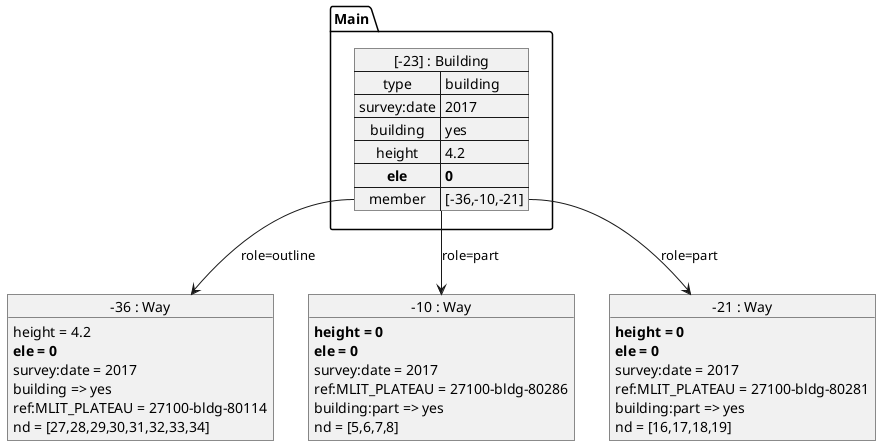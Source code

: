 ﻿@startuml
object "-36 : Way" as Way_36 {
  height = 4.2
  **ele = 0**
  survey:date = 2017
  building => yes
  ref:MLIT_PLATEAU = 27100-bldg-80114
  nd = [27,28,29,30,31,32,33,34]
}

object "-10 : Way" as Way_10 {
  **height = 0**
  **ele = 0**
  survey:date = 2017
  ref:MLIT_PLATEAU = 27100-bldg-80286
  building:part => yes
  nd = [5,6,7,8]
}

object "-21 : Way" as Way_21 {
  **height = 0**
  **ele = 0**
  survey:date = 2017
  ref:MLIT_PLATEAU = 27100-bldg-80281
  building:part => yes
  nd = [16,17,18,19]
}

package Main {
  map "[-23] : Building" as Relation_23 {
    type => building
    survey:date => 2017
    building => yes
    height => 4.2
    **ele** => **0**
    member => [-36,-10,-21]
  }
  Relation_23::member --> Way_36 : role=outline
  Relation_23::member --> Way_10 : role=part
  Relation_23::member --> Way_21 : role=part
}
@enduml